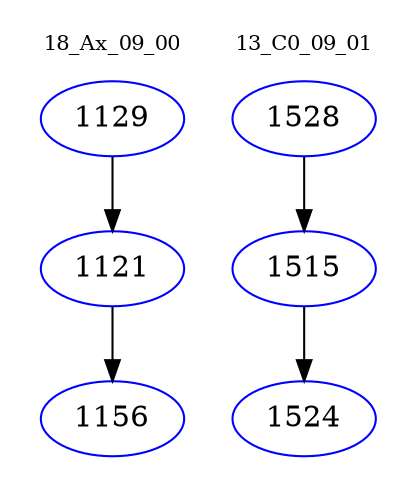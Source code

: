 digraph{
subgraph cluster_0 {
color = white
label = "18_Ax_09_00";
fontsize=10;
T0_1129 [label="1129", color="blue"]
T0_1129 -> T0_1121 [color="black"]
T0_1121 [label="1121", color="blue"]
T0_1121 -> T0_1156 [color="black"]
T0_1156 [label="1156", color="blue"]
}
subgraph cluster_1 {
color = white
label = "13_C0_09_01";
fontsize=10;
T1_1528 [label="1528", color="blue"]
T1_1528 -> T1_1515 [color="black"]
T1_1515 [label="1515", color="blue"]
T1_1515 -> T1_1524 [color="black"]
T1_1524 [label="1524", color="blue"]
}
}
